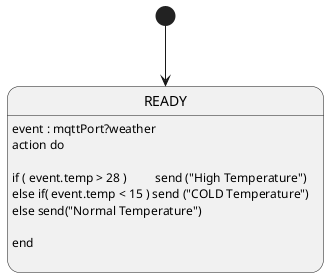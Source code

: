 @startuml
skinparam defaultTextAlignment left

state READY{
	READY : event : mqttPort?weather  \naction do\n\nif ( event.temp > 28 )         send ("High Temperature")\nelse if( event.temp < 15 ) send ("COLD Temperature")\nelse send("Normal Temperature")\n\nend\n
}
[*] --> READY

@enduml
